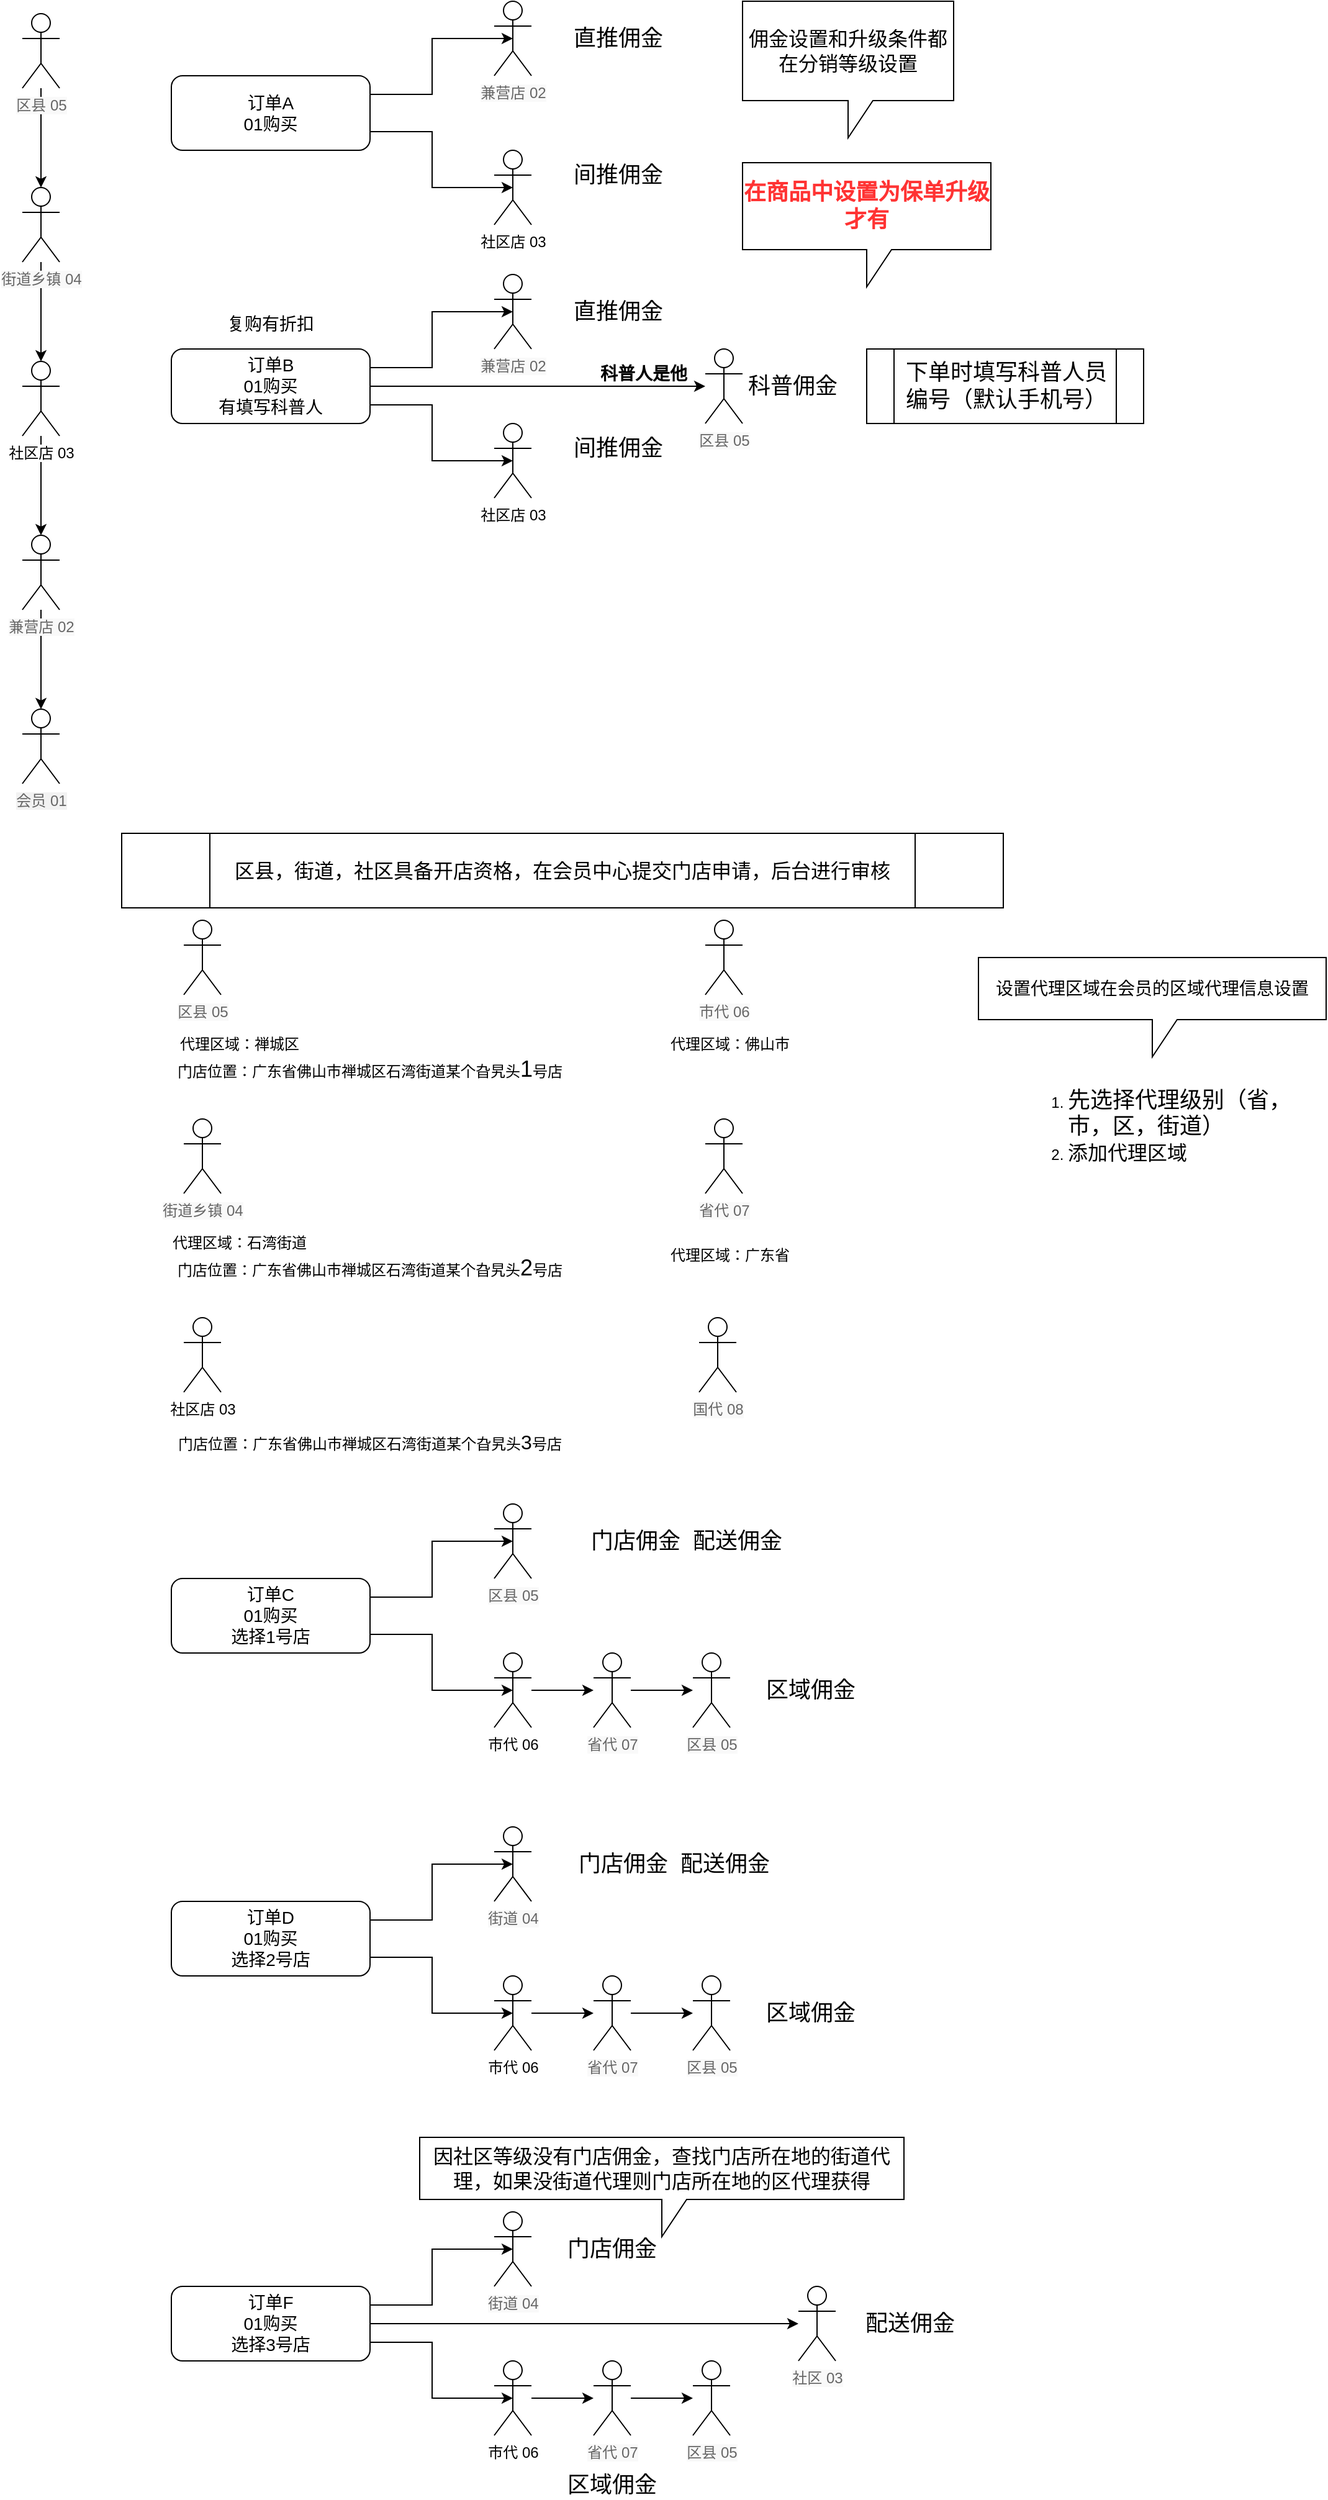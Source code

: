 <mxfile version="12.6.8" type="github">
  <diagram id="_YipPkewyBk34bMuq43o" name="Page-1">
    <mxGraphModel dx="1278" dy="548" grid="1" gridSize="10" guides="1" tooltips="1" connect="1" arrows="1" fold="1" page="1" pageScale="1" pageWidth="1654" pageHeight="2336" math="0" shadow="0">
      <root>
        <mxCell id="0"/>
        <mxCell id="1" parent="0"/>
        <mxCell id="rCLYXN7DCDHgUodaoLz5-3" value="" style="edgeStyle=orthogonalEdgeStyle;rounded=0;orthogonalLoop=1;jettySize=auto;html=1;" parent="1" source="rCLYXN7DCDHgUodaoLz5-1" target="rCLYXN7DCDHgUodaoLz5-2" edge="1">
          <mxGeometry relative="1" as="geometry"/>
        </mxCell>
        <mxCell id="rCLYXN7DCDHgUodaoLz5-1" value="&lt;span style=&quot;color: rgb(102 , 102 , 102) ; background-color: rgb(249 , 249 , 249)&quot;&gt;区县 05&lt;/span&gt;" style="shape=umlActor;verticalLabelPosition=bottom;labelBackgroundColor=#ffffff;verticalAlign=top;html=1;outlineConnect=0;" parent="1" vertex="1">
          <mxGeometry x="80" y="60" width="30" height="60" as="geometry"/>
        </mxCell>
        <mxCell id="rCLYXN7DCDHgUodaoLz5-5" value="" style="edgeStyle=orthogonalEdgeStyle;rounded=0;orthogonalLoop=1;jettySize=auto;html=1;" parent="1" source="rCLYXN7DCDHgUodaoLz5-2" target="rCLYXN7DCDHgUodaoLz5-4" edge="1">
          <mxGeometry relative="1" as="geometry"/>
        </mxCell>
        <mxCell id="rCLYXN7DCDHgUodaoLz5-2" value="&lt;span style=&quot;color: rgb(102 , 102 , 102) ; background-color: rgb(249 , 249 , 249)&quot;&gt;街道乡镇 04&lt;/span&gt;" style="shape=umlActor;verticalLabelPosition=bottom;labelBackgroundColor=#ffffff;verticalAlign=top;html=1;outlineConnect=0;" parent="1" vertex="1">
          <mxGeometry x="80" y="200" width="30" height="60" as="geometry"/>
        </mxCell>
        <mxCell id="rCLYXN7DCDHgUodaoLz5-7" value="" style="edgeStyle=orthogonalEdgeStyle;rounded=0;orthogonalLoop=1;jettySize=auto;html=1;" parent="1" source="rCLYXN7DCDHgUodaoLz5-4" target="rCLYXN7DCDHgUodaoLz5-6" edge="1">
          <mxGeometry relative="1" as="geometry"/>
        </mxCell>
        <mxCell id="rCLYXN7DCDHgUodaoLz5-4" value="社区店 03" style="shape=umlActor;verticalLabelPosition=bottom;labelBackgroundColor=#ffffff;verticalAlign=top;html=1;outlineConnect=0;" parent="1" vertex="1">
          <mxGeometry x="80" y="340" width="30" height="60" as="geometry"/>
        </mxCell>
        <mxCell id="rCLYXN7DCDHgUodaoLz5-9" value="" style="edgeStyle=orthogonalEdgeStyle;rounded=0;orthogonalLoop=1;jettySize=auto;html=1;" parent="1" source="rCLYXN7DCDHgUodaoLz5-6" target="rCLYXN7DCDHgUodaoLz5-8" edge="1">
          <mxGeometry relative="1" as="geometry"/>
        </mxCell>
        <mxCell id="rCLYXN7DCDHgUodaoLz5-6" value="&lt;span style=&quot;color: rgb(102 , 102 , 102) ; background-color: rgb(249 , 249 , 249)&quot;&gt;兼营店 02&lt;/span&gt;" style="shape=umlActor;verticalLabelPosition=bottom;labelBackgroundColor=#ffffff;verticalAlign=top;html=1;outlineConnect=0;" parent="1" vertex="1">
          <mxGeometry x="80" y="480" width="30" height="60" as="geometry"/>
        </mxCell>
        <mxCell id="rCLYXN7DCDHgUodaoLz5-8" value="&lt;span style=&quot;color: rgb(102 , 102 , 102) ; background-color: rgb(242 , 242 , 242)&quot;&gt;会员 01&lt;/span&gt;" style="shape=umlActor;verticalLabelPosition=bottom;labelBackgroundColor=#ffffff;verticalAlign=top;html=1;outlineConnect=0;" parent="1" vertex="1">
          <mxGeometry x="80" y="620" width="30" height="60" as="geometry"/>
        </mxCell>
        <mxCell id="rCLYXN7DCDHgUodaoLz5-15" style="edgeStyle=orthogonalEdgeStyle;rounded=0;orthogonalLoop=1;jettySize=auto;html=1;exitX=1;exitY=0.25;exitDx=0;exitDy=0;entryX=0.5;entryY=0.5;entryDx=0;entryDy=0;entryPerimeter=0;" parent="1" source="rCLYXN7DCDHgUodaoLz5-10" target="rCLYXN7DCDHgUodaoLz5-13" edge="1">
          <mxGeometry relative="1" as="geometry"/>
        </mxCell>
        <mxCell id="rCLYXN7DCDHgUodaoLz5-17" style="edgeStyle=orthogonalEdgeStyle;rounded=0;orthogonalLoop=1;jettySize=auto;html=1;exitX=1;exitY=0.75;exitDx=0;exitDy=0;entryX=0.5;entryY=0.5;entryDx=0;entryDy=0;entryPerimeter=0;" parent="1" source="rCLYXN7DCDHgUodaoLz5-10" target="rCLYXN7DCDHgUodaoLz5-14" edge="1">
          <mxGeometry relative="1" as="geometry">
            <Array as="points">
              <mxPoint x="410" y="155"/>
              <mxPoint x="410" y="200"/>
              <mxPoint x="475" y="200"/>
            </Array>
          </mxGeometry>
        </mxCell>
        <mxCell id="rCLYXN7DCDHgUodaoLz5-10" value="&lt;font style=&quot;font-size: 14px&quot;&gt;订单A&lt;br&gt;01购买&lt;/font&gt;" style="rounded=1;whiteSpace=wrap;html=1;" parent="1" vertex="1">
          <mxGeometry x="200" y="110" width="160" height="60" as="geometry"/>
        </mxCell>
        <mxCell id="rCLYXN7DCDHgUodaoLz5-13" value="&lt;span style=&quot;color: rgb(102 , 102 , 102) ; background-color: rgb(249 , 249 , 249)&quot;&gt;兼营店 02&lt;/span&gt;" style="shape=umlActor;verticalLabelPosition=bottom;labelBackgroundColor=#ffffff;verticalAlign=top;html=1;outlineConnect=0;" parent="1" vertex="1">
          <mxGeometry x="460" y="50" width="30" height="60" as="geometry"/>
        </mxCell>
        <mxCell id="rCLYXN7DCDHgUodaoLz5-14" value="社区店 03" style="shape=umlActor;verticalLabelPosition=bottom;labelBackgroundColor=#ffffff;verticalAlign=top;html=1;outlineConnect=0;" parent="1" vertex="1">
          <mxGeometry x="460" y="170" width="30" height="60" as="geometry"/>
        </mxCell>
        <mxCell id="rCLYXN7DCDHgUodaoLz5-19" value="&lt;font style=&quot;font-size: 18px&quot;&gt;直推佣金&lt;/font&gt;" style="text;html=1;strokeColor=none;fillColor=none;align=center;verticalAlign=middle;whiteSpace=wrap;rounded=0;" parent="1" vertex="1">
          <mxGeometry x="520" y="70" width="80" height="20" as="geometry"/>
        </mxCell>
        <mxCell id="rCLYXN7DCDHgUodaoLz5-20" value="&lt;font style=&quot;font-size: 18px&quot;&gt;间推佣金&lt;/font&gt;" style="text;html=1;strokeColor=none;fillColor=none;align=center;verticalAlign=middle;whiteSpace=wrap;rounded=0;" parent="1" vertex="1">
          <mxGeometry x="520" y="180" width="80" height="20" as="geometry"/>
        </mxCell>
        <mxCell id="rCLYXN7DCDHgUodaoLz5-21" style="edgeStyle=orthogonalEdgeStyle;rounded=0;orthogonalLoop=1;jettySize=auto;html=1;exitX=1;exitY=0.25;exitDx=0;exitDy=0;entryX=0.5;entryY=0.5;entryDx=0;entryDy=0;entryPerimeter=0;" parent="1" source="rCLYXN7DCDHgUodaoLz5-23" target="rCLYXN7DCDHgUodaoLz5-24" edge="1">
          <mxGeometry relative="1" as="geometry"/>
        </mxCell>
        <mxCell id="rCLYXN7DCDHgUodaoLz5-22" style="edgeStyle=orthogonalEdgeStyle;rounded=0;orthogonalLoop=1;jettySize=auto;html=1;exitX=1;exitY=0.75;exitDx=0;exitDy=0;entryX=0.5;entryY=0.5;entryDx=0;entryDy=0;entryPerimeter=0;" parent="1" source="rCLYXN7DCDHgUodaoLz5-23" target="rCLYXN7DCDHgUodaoLz5-25" edge="1">
          <mxGeometry relative="1" as="geometry">
            <Array as="points">
              <mxPoint x="410" y="375"/>
              <mxPoint x="410" y="420"/>
              <mxPoint x="475" y="420"/>
            </Array>
          </mxGeometry>
        </mxCell>
        <mxCell id="rCLYXN7DCDHgUodaoLz5-29" style="edgeStyle=orthogonalEdgeStyle;rounded=0;orthogonalLoop=1;jettySize=auto;html=1;exitX=1;exitY=0.5;exitDx=0;exitDy=0;" parent="1" source="rCLYXN7DCDHgUodaoLz5-23" target="rCLYXN7DCDHgUodaoLz5-28" edge="1">
          <mxGeometry relative="1" as="geometry"/>
        </mxCell>
        <mxCell id="rCLYXN7DCDHgUodaoLz5-30" value="&lt;font style=&quot;font-size: 14px&quot;&gt;&lt;b&gt;科普人是他&lt;/b&gt;&lt;/font&gt;" style="text;html=1;align=center;verticalAlign=middle;resizable=0;points=[];labelBackgroundColor=#ffffff;" parent="rCLYXN7DCDHgUodaoLz5-29" vertex="1" connectable="0">
          <mxGeometry x="0.123" y="-2" relative="1" as="geometry">
            <mxPoint x="68" y="-12" as="offset"/>
          </mxGeometry>
        </mxCell>
        <mxCell id="rCLYXN7DCDHgUodaoLz5-23" value="&lt;font style=&quot;font-size: 14px&quot;&gt;订单B&lt;br&gt;01购买&lt;br&gt;有填写科普人&lt;/font&gt;" style="rounded=1;whiteSpace=wrap;html=1;" parent="1" vertex="1">
          <mxGeometry x="200" y="330" width="160" height="60" as="geometry"/>
        </mxCell>
        <mxCell id="rCLYXN7DCDHgUodaoLz5-24" value="&lt;span style=&quot;color: rgb(102 , 102 , 102) ; background-color: rgb(249 , 249 , 249)&quot;&gt;兼营店 02&lt;/span&gt;" style="shape=umlActor;verticalLabelPosition=bottom;labelBackgroundColor=#ffffff;verticalAlign=top;html=1;outlineConnect=0;" parent="1" vertex="1">
          <mxGeometry x="460" y="270" width="30" height="60" as="geometry"/>
        </mxCell>
        <mxCell id="rCLYXN7DCDHgUodaoLz5-25" value="社区店 03" style="shape=umlActor;verticalLabelPosition=bottom;labelBackgroundColor=#ffffff;verticalAlign=top;html=1;outlineConnect=0;" parent="1" vertex="1">
          <mxGeometry x="460" y="390" width="30" height="60" as="geometry"/>
        </mxCell>
        <mxCell id="rCLYXN7DCDHgUodaoLz5-26" value="&lt;font style=&quot;font-size: 18px&quot;&gt;直推佣金&lt;/font&gt;" style="text;html=1;strokeColor=none;fillColor=none;align=center;verticalAlign=middle;whiteSpace=wrap;rounded=0;" parent="1" vertex="1">
          <mxGeometry x="520" y="290" width="80" height="20" as="geometry"/>
        </mxCell>
        <mxCell id="rCLYXN7DCDHgUodaoLz5-27" value="&lt;font style=&quot;font-size: 18px&quot;&gt;间推佣金&lt;/font&gt;" style="text;html=1;strokeColor=none;fillColor=none;align=center;verticalAlign=middle;whiteSpace=wrap;rounded=0;" parent="1" vertex="1">
          <mxGeometry x="520" y="400" width="80" height="20" as="geometry"/>
        </mxCell>
        <mxCell id="rCLYXN7DCDHgUodaoLz5-28" value="&lt;span style=&quot;color: rgb(102 , 102 , 102) ; background-color: rgb(249 , 249 , 249)&quot;&gt;区县 05&lt;/span&gt;" style="shape=umlActor;verticalLabelPosition=bottom;labelBackgroundColor=#ffffff;verticalAlign=top;html=1;outlineConnect=0;" parent="1" vertex="1">
          <mxGeometry x="630" y="330" width="30" height="60" as="geometry"/>
        </mxCell>
        <mxCell id="rCLYXN7DCDHgUodaoLz5-31" value="&lt;font style=&quot;font-size: 18px&quot;&gt;科普佣金&lt;/font&gt;" style="text;html=1;align=center;verticalAlign=middle;resizable=0;points=[];autosize=1;" parent="1" vertex="1">
          <mxGeometry x="655" y="350" width="90" height="20" as="geometry"/>
        </mxCell>
        <mxCell id="rCLYXN7DCDHgUodaoLz5-34" value="&lt;font style=&quot;font-size: 14px&quot;&gt;复购有折扣&lt;/font&gt;" style="text;html=1;strokeColor=none;fillColor=none;align=center;verticalAlign=middle;whiteSpace=wrap;rounded=0;" parent="1" vertex="1">
          <mxGeometry x="240" y="300" width="80" height="20" as="geometry"/>
        </mxCell>
        <mxCell id="rCLYXN7DCDHgUodaoLz5-37" value="&lt;span style=&quot;color: rgb(102 , 102 , 102) ; background-color: rgb(249 , 249 , 249)&quot;&gt;区县 05&lt;/span&gt;" style="shape=umlActor;verticalLabelPosition=bottom;labelBackgroundColor=#ffffff;verticalAlign=top;html=1;outlineConnect=0;" parent="1" vertex="1">
          <mxGeometry x="210" y="790" width="30" height="60" as="geometry"/>
        </mxCell>
        <mxCell id="rCLYXN7DCDHgUodaoLz5-38" value="&lt;span style=&quot;color: rgb(102 , 102 , 102) ; background-color: rgb(249 , 249 , 249)&quot;&gt;街道乡镇 04&lt;/span&gt;" style="shape=umlActor;verticalLabelPosition=bottom;labelBackgroundColor=#ffffff;verticalAlign=top;html=1;outlineConnect=0;" parent="1" vertex="1">
          <mxGeometry x="210" y="950" width="30" height="60" as="geometry"/>
        </mxCell>
        <mxCell id="rCLYXN7DCDHgUodaoLz5-39" value="社区店 03" style="shape=umlActor;verticalLabelPosition=bottom;labelBackgroundColor=#ffffff;verticalAlign=top;html=1;outlineConnect=0;" parent="1" vertex="1">
          <mxGeometry x="210" y="1110" width="30" height="60" as="geometry"/>
        </mxCell>
        <mxCell id="rCLYXN7DCDHgUodaoLz5-41" value="&lt;span style=&quot;font-size: 18px ; white-space: normal&quot;&gt;下单时填写&lt;/span&gt;&lt;span style=&quot;font-size: 18px ; white-space: normal&quot;&gt;科普人员编号（默认手机号）&lt;/span&gt;" style="shape=process;whiteSpace=wrap;html=1;backgroundOutline=1;" parent="1" vertex="1">
          <mxGeometry x="760" y="330" width="223" height="60" as="geometry"/>
        </mxCell>
        <mxCell id="rCLYXN7DCDHgUodaoLz5-42" value="&lt;font size=&quot;3&quot;&gt;区县，街道，社区具备开店资格，在会员中心提交门店申请，后台进行审核&lt;/font&gt;" style="shape=process;whiteSpace=wrap;html=1;backgroundOutline=1;" parent="1" vertex="1">
          <mxGeometry x="160" y="720" width="710" height="60" as="geometry"/>
        </mxCell>
        <mxCell id="rCLYXN7DCDHgUodaoLz5-45" value="&lt;font style=&quot;font-size: 14px&quot;&gt;设置代理区域在会员的区域代理信息设置&lt;/font&gt;" style="shape=callout;whiteSpace=wrap;html=1;perimeter=calloutPerimeter;" parent="1" vertex="1">
          <mxGeometry x="850" y="820" width="280" height="80" as="geometry"/>
        </mxCell>
        <mxCell id="rCLYXN7DCDHgUodaoLz5-48" value="&lt;ol&gt;&lt;li&gt;&lt;font style=&quot;font-size: 18px&quot;&gt;先选择代理级别（省，市，区，街道）&lt;/font&gt;&lt;/li&gt;&lt;li&gt;&lt;font size=&quot;3&quot;&gt;添加代理区域&lt;/font&gt;&lt;/li&gt;&lt;/ol&gt;" style="text;strokeColor=none;fillColor=none;html=1;whiteSpace=wrap;verticalAlign=middle;overflow=hidden;" parent="1" vertex="1">
          <mxGeometry x="880" y="910" width="240" height="80" as="geometry"/>
        </mxCell>
        <mxCell id="rCLYXN7DCDHgUodaoLz5-49" value="&lt;font size=&quot;3&quot;&gt;佣金设置和升级条件都在分销等级设置&lt;/font&gt;" style="shape=callout;whiteSpace=wrap;html=1;perimeter=calloutPerimeter;" parent="1" vertex="1">
          <mxGeometry x="660" y="50" width="170" height="110" as="geometry"/>
        </mxCell>
        <mxCell id="rCLYXN7DCDHgUodaoLz5-50" value="代理区域：禅城区" style="text;html=1;strokeColor=none;fillColor=none;align=center;verticalAlign=middle;whiteSpace=wrap;rounded=0;" parent="1" vertex="1">
          <mxGeometry x="200" y="880" width="110" height="20" as="geometry"/>
        </mxCell>
        <mxCell id="rCLYXN7DCDHgUodaoLz5-51" value="代理区域：石湾街道" style="text;html=1;strokeColor=none;fillColor=none;align=center;verticalAlign=middle;whiteSpace=wrap;rounded=0;" parent="1" vertex="1">
          <mxGeometry x="200" y="1040" width="110" height="20" as="geometry"/>
        </mxCell>
        <mxCell id="rCLYXN7DCDHgUodaoLz5-52" value="门店位置：广东省佛山市禅城区石湾街道某个旮旯头&lt;font style=&quot;font-size: 18px&quot;&gt;1&lt;/font&gt;号店" style="text;html=1;strokeColor=none;fillColor=none;align=center;verticalAlign=middle;whiteSpace=wrap;rounded=0;" parent="1" vertex="1">
          <mxGeometry x="200" y="900" width="320" height="20" as="geometry"/>
        </mxCell>
        <mxCell id="rCLYXN7DCDHgUodaoLz5-54" value="门店位置：广东省佛山市禅城区石湾街道某个旮旯头&lt;font style=&quot;font-size: 18px&quot;&gt;2&lt;/font&gt;号店" style="text;html=1;strokeColor=none;fillColor=none;align=center;verticalAlign=middle;whiteSpace=wrap;rounded=0;" parent="1" vertex="1">
          <mxGeometry x="200" y="1060" width="320" height="20" as="geometry"/>
        </mxCell>
        <mxCell id="rCLYXN7DCDHgUodaoLz5-55" value="门店位置：广东省佛山市禅城区石湾街道某个旮旯头&lt;font size=&quot;3&quot;&gt;3&lt;/font&gt;号店" style="text;html=1;strokeColor=none;fillColor=none;align=center;verticalAlign=middle;whiteSpace=wrap;rounded=0;" parent="1" vertex="1">
          <mxGeometry x="200" y="1200" width="320" height="20" as="geometry"/>
        </mxCell>
        <mxCell id="rCLYXN7DCDHgUodaoLz5-56" value="&lt;span style=&quot;color: rgb(102 , 102 , 102) ; background-color: rgb(249 , 249 , 249)&quot;&gt;市代 06&lt;/span&gt;" style="shape=umlActor;verticalLabelPosition=bottom;labelBackgroundColor=#ffffff;verticalAlign=top;html=1;outlineConnect=0;" parent="1" vertex="1">
          <mxGeometry x="630" y="790" width="30" height="60" as="geometry"/>
        </mxCell>
        <mxCell id="rCLYXN7DCDHgUodaoLz5-60" value="&lt;font color=&quot;#666666&quot;&gt;&lt;span style=&quot;background-color: rgb(249 , 249 , 249)&quot;&gt;省代 07&lt;/span&gt;&lt;/font&gt;" style="shape=umlActor;verticalLabelPosition=bottom;labelBackgroundColor=#ffffff;verticalAlign=top;html=1;outlineConnect=0;" parent="1" vertex="1">
          <mxGeometry x="630" y="950" width="30" height="60" as="geometry"/>
        </mxCell>
        <mxCell id="rCLYXN7DCDHgUodaoLz5-62" value="代理区域：佛山市" style="text;html=1;strokeColor=none;fillColor=none;align=center;verticalAlign=middle;whiteSpace=wrap;rounded=0;" parent="1" vertex="1">
          <mxGeometry x="595" y="880" width="110" height="20" as="geometry"/>
        </mxCell>
        <mxCell id="rCLYXN7DCDHgUodaoLz5-63" value="代理区域：广东省" style="text;html=1;strokeColor=none;fillColor=none;align=center;verticalAlign=middle;whiteSpace=wrap;rounded=0;" parent="1" vertex="1">
          <mxGeometry x="595" y="1050" width="110" height="20" as="geometry"/>
        </mxCell>
        <mxCell id="rCLYXN7DCDHgUodaoLz5-64" style="edgeStyle=orthogonalEdgeStyle;rounded=0;orthogonalLoop=1;jettySize=auto;html=1;exitX=1;exitY=0.25;exitDx=0;exitDy=0;entryX=0.5;entryY=0.5;entryDx=0;entryDy=0;entryPerimeter=0;" parent="1" source="rCLYXN7DCDHgUodaoLz5-68" target="rCLYXN7DCDHgUodaoLz5-69" edge="1">
          <mxGeometry relative="1" as="geometry"/>
        </mxCell>
        <mxCell id="rCLYXN7DCDHgUodaoLz5-65" style="edgeStyle=orthogonalEdgeStyle;rounded=0;orthogonalLoop=1;jettySize=auto;html=1;exitX=1;exitY=0.75;exitDx=0;exitDy=0;entryX=0.5;entryY=0.5;entryDx=0;entryDy=0;entryPerimeter=0;" parent="1" source="rCLYXN7DCDHgUodaoLz5-68" target="rCLYXN7DCDHgUodaoLz5-70" edge="1">
          <mxGeometry relative="1" as="geometry">
            <Array as="points">
              <mxPoint x="410" y="1365"/>
              <mxPoint x="410" y="1410"/>
              <mxPoint x="475" y="1410"/>
            </Array>
          </mxGeometry>
        </mxCell>
        <mxCell id="rCLYXN7DCDHgUodaoLz5-68" value="&lt;font style=&quot;font-size: 14px&quot;&gt;订单C&lt;br&gt;01购买&lt;br&gt;选择1号店&lt;br&gt;&lt;/font&gt;" style="rounded=1;whiteSpace=wrap;html=1;" parent="1" vertex="1">
          <mxGeometry x="200" y="1320" width="160" height="60" as="geometry"/>
        </mxCell>
        <mxCell id="rCLYXN7DCDHgUodaoLz5-69" value="&lt;span style=&quot;color: rgb(102 , 102 , 102) ; background-color: rgb(249 , 249 , 249)&quot;&gt;区县 05&lt;/span&gt;" style="shape=umlActor;verticalLabelPosition=bottom;labelBackgroundColor=#ffffff;verticalAlign=top;html=1;outlineConnect=0;" parent="1" vertex="1">
          <mxGeometry x="460" y="1260" width="30" height="60" as="geometry"/>
        </mxCell>
        <mxCell id="rCLYXN7DCDHgUodaoLz5-82" value="" style="edgeStyle=orthogonalEdgeStyle;rounded=0;orthogonalLoop=1;jettySize=auto;html=1;" parent="1" source="rCLYXN7DCDHgUodaoLz5-70" target="rCLYXN7DCDHgUodaoLz5-73" edge="1">
          <mxGeometry relative="1" as="geometry"/>
        </mxCell>
        <mxCell id="rCLYXN7DCDHgUodaoLz5-70" value="市代 06" style="shape=umlActor;verticalLabelPosition=bottom;labelBackgroundColor=#ffffff;verticalAlign=top;html=1;outlineConnect=0;" parent="1" vertex="1">
          <mxGeometry x="460" y="1380" width="30" height="60" as="geometry"/>
        </mxCell>
        <mxCell id="rCLYXN7DCDHgUodaoLz5-71" value="&lt;span style=&quot;font-size: 18px&quot;&gt;门店佣金&amp;nbsp; 配送佣金&lt;/span&gt;" style="text;html=1;strokeColor=none;fillColor=none;align=center;verticalAlign=middle;whiteSpace=wrap;rounded=0;" parent="1" vertex="1">
          <mxGeometry x="520" y="1280" width="190" height="20" as="geometry"/>
        </mxCell>
        <mxCell id="rCLYXN7DCDHgUodaoLz5-84" value="" style="edgeStyle=orthogonalEdgeStyle;rounded=0;orthogonalLoop=1;jettySize=auto;html=1;" parent="1" source="rCLYXN7DCDHgUodaoLz5-73" target="rCLYXN7DCDHgUodaoLz5-83" edge="1">
          <mxGeometry relative="1" as="geometry"/>
        </mxCell>
        <mxCell id="rCLYXN7DCDHgUodaoLz5-73" value="&lt;font color=&quot;#666666&quot;&gt;&lt;span style=&quot;background-color: rgb(249 , 249 , 249)&quot;&gt;省代 07&lt;/span&gt;&lt;/font&gt;" style="shape=umlActor;verticalLabelPosition=bottom;labelBackgroundColor=#ffffff;verticalAlign=top;html=1;outlineConnect=0;" parent="1" vertex="1">
          <mxGeometry x="540" y="1380" width="30" height="60" as="geometry"/>
        </mxCell>
        <mxCell id="rCLYXN7DCDHgUodaoLz5-79" value="&lt;span style=&quot;font-size: 18px&quot;&gt;区域佣金&lt;/span&gt;" style="text;html=1;strokeColor=none;fillColor=none;align=center;verticalAlign=middle;whiteSpace=wrap;rounded=0;" parent="1" vertex="1">
          <mxGeometry x="670" y="1400" width="90" height="20" as="geometry"/>
        </mxCell>
        <mxCell id="rCLYXN7DCDHgUodaoLz5-80" value="&lt;font color=&quot;#666666&quot;&gt;&lt;span style=&quot;background-color: rgb(249 , 249 , 249)&quot;&gt;国代 08&lt;/span&gt;&lt;/font&gt;" style="shape=umlActor;verticalLabelPosition=bottom;labelBackgroundColor=#ffffff;verticalAlign=top;html=1;outlineConnect=0;" parent="1" vertex="1">
          <mxGeometry x="625" y="1110" width="30" height="60" as="geometry"/>
        </mxCell>
        <mxCell id="rCLYXN7DCDHgUodaoLz5-83" value="&lt;span style=&quot;color: rgb(102 , 102 , 102) ; background-color: rgb(249 , 249 , 249)&quot;&gt;区县 05&lt;/span&gt;" style="shape=umlActor;verticalLabelPosition=bottom;labelBackgroundColor=#ffffff;verticalAlign=top;html=1;outlineConnect=0;" parent="1" vertex="1">
          <mxGeometry x="620" y="1380" width="30" height="60" as="geometry"/>
        </mxCell>
        <mxCell id="rCLYXN7DCDHgUodaoLz5-87" style="edgeStyle=orthogonalEdgeStyle;rounded=0;orthogonalLoop=1;jettySize=auto;html=1;exitX=1;exitY=0.25;exitDx=0;exitDy=0;entryX=0.5;entryY=0.5;entryDx=0;entryDy=0;entryPerimeter=0;" parent="1" source="rCLYXN7DCDHgUodaoLz5-89" target="rCLYXN7DCDHgUodaoLz5-90" edge="1">
          <mxGeometry relative="1" as="geometry"/>
        </mxCell>
        <mxCell id="rCLYXN7DCDHgUodaoLz5-88" style="edgeStyle=orthogonalEdgeStyle;rounded=0;orthogonalLoop=1;jettySize=auto;html=1;exitX=1;exitY=0.75;exitDx=0;exitDy=0;entryX=0.5;entryY=0.5;entryDx=0;entryDy=0;entryPerimeter=0;" parent="1" source="rCLYXN7DCDHgUodaoLz5-89" target="rCLYXN7DCDHgUodaoLz5-92" edge="1">
          <mxGeometry relative="1" as="geometry">
            <Array as="points">
              <mxPoint x="410" y="1625"/>
              <mxPoint x="410" y="1670"/>
              <mxPoint x="475" y="1670"/>
            </Array>
          </mxGeometry>
        </mxCell>
        <mxCell id="rCLYXN7DCDHgUodaoLz5-89" value="&lt;font style=&quot;font-size: 14px&quot;&gt;订单D&lt;br&gt;01购买&lt;br&gt;选择2号店&lt;br&gt;&lt;/font&gt;" style="rounded=1;whiteSpace=wrap;html=1;" parent="1" vertex="1">
          <mxGeometry x="200" y="1580" width="160" height="60" as="geometry"/>
        </mxCell>
        <mxCell id="rCLYXN7DCDHgUodaoLz5-90" value="&lt;span style=&quot;color: rgb(102 , 102 , 102) ; background-color: rgb(249 , 249 , 249)&quot;&gt;街道 04&lt;/span&gt;" style="shape=umlActor;verticalLabelPosition=bottom;labelBackgroundColor=#ffffff;verticalAlign=top;html=1;outlineConnect=0;" parent="1" vertex="1">
          <mxGeometry x="460" y="1520" width="30" height="60" as="geometry"/>
        </mxCell>
        <mxCell id="rCLYXN7DCDHgUodaoLz5-91" value="" style="edgeStyle=orthogonalEdgeStyle;rounded=0;orthogonalLoop=1;jettySize=auto;html=1;" parent="1" source="rCLYXN7DCDHgUodaoLz5-92" target="rCLYXN7DCDHgUodaoLz5-95" edge="1">
          <mxGeometry relative="1" as="geometry"/>
        </mxCell>
        <mxCell id="rCLYXN7DCDHgUodaoLz5-92" value="市代 06" style="shape=umlActor;verticalLabelPosition=bottom;labelBackgroundColor=#ffffff;verticalAlign=top;html=1;outlineConnect=0;" parent="1" vertex="1">
          <mxGeometry x="460" y="1640" width="30" height="60" as="geometry"/>
        </mxCell>
        <mxCell id="rCLYXN7DCDHgUodaoLz5-93" value="&lt;span style=&quot;font-size: 18px&quot;&gt;门店佣金&amp;nbsp; 配送佣金&lt;/span&gt;" style="text;html=1;strokeColor=none;fillColor=none;align=center;verticalAlign=middle;whiteSpace=wrap;rounded=0;" parent="1" vertex="1">
          <mxGeometry x="510" y="1540" width="190" height="20" as="geometry"/>
        </mxCell>
        <mxCell id="rCLYXN7DCDHgUodaoLz5-94" value="" style="edgeStyle=orthogonalEdgeStyle;rounded=0;orthogonalLoop=1;jettySize=auto;html=1;" parent="1" source="rCLYXN7DCDHgUodaoLz5-95" target="rCLYXN7DCDHgUodaoLz5-97" edge="1">
          <mxGeometry relative="1" as="geometry"/>
        </mxCell>
        <mxCell id="rCLYXN7DCDHgUodaoLz5-95" value="&lt;font color=&quot;#666666&quot;&gt;&lt;span style=&quot;background-color: rgb(249 , 249 , 249)&quot;&gt;省代 07&lt;/span&gt;&lt;/font&gt;" style="shape=umlActor;verticalLabelPosition=bottom;labelBackgroundColor=#ffffff;verticalAlign=top;html=1;outlineConnect=0;" parent="1" vertex="1">
          <mxGeometry x="540" y="1640" width="30" height="60" as="geometry"/>
        </mxCell>
        <mxCell id="rCLYXN7DCDHgUodaoLz5-96" value="&lt;span style=&quot;font-size: 18px&quot;&gt;区域佣金&lt;/span&gt;" style="text;html=1;strokeColor=none;fillColor=none;align=center;verticalAlign=middle;whiteSpace=wrap;rounded=0;" parent="1" vertex="1">
          <mxGeometry x="670" y="1660" width="90" height="20" as="geometry"/>
        </mxCell>
        <mxCell id="rCLYXN7DCDHgUodaoLz5-97" value="&lt;span style=&quot;color: rgb(102 , 102 , 102) ; background-color: rgb(249 , 249 , 249)&quot;&gt;区县 05&lt;/span&gt;" style="shape=umlActor;verticalLabelPosition=bottom;labelBackgroundColor=#ffffff;verticalAlign=top;html=1;outlineConnect=0;" parent="1" vertex="1">
          <mxGeometry x="620" y="1640" width="30" height="60" as="geometry"/>
        </mxCell>
        <mxCell id="rCLYXN7DCDHgUodaoLz5-98" style="edgeStyle=orthogonalEdgeStyle;rounded=0;orthogonalLoop=1;jettySize=auto;html=1;exitX=1;exitY=0.25;exitDx=0;exitDy=0;entryX=0.5;entryY=0.5;entryDx=0;entryDy=0;entryPerimeter=0;" parent="1" source="rCLYXN7DCDHgUodaoLz5-100" target="rCLYXN7DCDHgUodaoLz5-101" edge="1">
          <mxGeometry relative="1" as="geometry"/>
        </mxCell>
        <mxCell id="rCLYXN7DCDHgUodaoLz5-99" style="edgeStyle=orthogonalEdgeStyle;rounded=0;orthogonalLoop=1;jettySize=auto;html=1;exitX=1;exitY=0.75;exitDx=0;exitDy=0;entryX=0.5;entryY=0.5;entryDx=0;entryDy=0;entryPerimeter=0;" parent="1" source="rCLYXN7DCDHgUodaoLz5-100" target="rCLYXN7DCDHgUodaoLz5-103" edge="1">
          <mxGeometry relative="1" as="geometry">
            <Array as="points">
              <mxPoint x="410" y="1935"/>
              <mxPoint x="410" y="1980"/>
              <mxPoint x="475" y="1980"/>
            </Array>
          </mxGeometry>
        </mxCell>
        <mxCell id="rCLYXN7DCDHgUodaoLz5-110" style="edgeStyle=orthogonalEdgeStyle;rounded=0;orthogonalLoop=1;jettySize=auto;html=1;exitX=1;exitY=0.5;exitDx=0;exitDy=0;" parent="1" source="rCLYXN7DCDHgUodaoLz5-100" target="rCLYXN7DCDHgUodaoLz5-109" edge="1">
          <mxGeometry relative="1" as="geometry"/>
        </mxCell>
        <mxCell id="rCLYXN7DCDHgUodaoLz5-100" value="&lt;font style=&quot;font-size: 14px&quot;&gt;订单F&lt;br&gt;01购买&lt;br&gt;选择3号店&lt;br&gt;&lt;/font&gt;" style="rounded=1;whiteSpace=wrap;html=1;" parent="1" vertex="1">
          <mxGeometry x="200" y="1890" width="160" height="60" as="geometry"/>
        </mxCell>
        <mxCell id="rCLYXN7DCDHgUodaoLz5-101" value="&lt;span style=&quot;color: rgb(102 , 102 , 102) ; background-color: rgb(249 , 249 , 249)&quot;&gt;街道 04&lt;/span&gt;" style="shape=umlActor;verticalLabelPosition=bottom;labelBackgroundColor=#ffffff;verticalAlign=top;html=1;outlineConnect=0;" parent="1" vertex="1">
          <mxGeometry x="460" y="1830" width="30" height="60" as="geometry"/>
        </mxCell>
        <mxCell id="rCLYXN7DCDHgUodaoLz5-102" value="" style="edgeStyle=orthogonalEdgeStyle;rounded=0;orthogonalLoop=1;jettySize=auto;html=1;" parent="1" source="rCLYXN7DCDHgUodaoLz5-103" target="rCLYXN7DCDHgUodaoLz5-106" edge="1">
          <mxGeometry relative="1" as="geometry"/>
        </mxCell>
        <mxCell id="rCLYXN7DCDHgUodaoLz5-103" value="市代 06" style="shape=umlActor;verticalLabelPosition=bottom;labelBackgroundColor=#ffffff;verticalAlign=top;html=1;outlineConnect=0;" parent="1" vertex="1">
          <mxGeometry x="460" y="1950" width="30" height="60" as="geometry"/>
        </mxCell>
        <mxCell id="rCLYXN7DCDHgUodaoLz5-104" value="&lt;span style=&quot;font-size: 18px&quot;&gt;门店佣金&lt;/span&gt;" style="text;html=1;strokeColor=none;fillColor=none;align=center;verticalAlign=middle;whiteSpace=wrap;rounded=0;" parent="1" vertex="1">
          <mxGeometry x="510" y="1850" width="90" height="20" as="geometry"/>
        </mxCell>
        <mxCell id="rCLYXN7DCDHgUodaoLz5-105" value="" style="edgeStyle=orthogonalEdgeStyle;rounded=0;orthogonalLoop=1;jettySize=auto;html=1;" parent="1" source="rCLYXN7DCDHgUodaoLz5-106" target="rCLYXN7DCDHgUodaoLz5-108" edge="1">
          <mxGeometry relative="1" as="geometry"/>
        </mxCell>
        <mxCell id="rCLYXN7DCDHgUodaoLz5-106" value="&lt;font color=&quot;#666666&quot;&gt;&lt;span style=&quot;background-color: rgb(249 , 249 , 249)&quot;&gt;省代 07&lt;/span&gt;&lt;/font&gt;" style="shape=umlActor;verticalLabelPosition=bottom;labelBackgroundColor=#ffffff;verticalAlign=top;html=1;outlineConnect=0;" parent="1" vertex="1">
          <mxGeometry x="540" y="1950" width="30" height="60" as="geometry"/>
        </mxCell>
        <mxCell id="rCLYXN7DCDHgUodaoLz5-107" value="&lt;span style=&quot;font-size: 18px&quot;&gt;区域佣金&lt;/span&gt;" style="text;html=1;strokeColor=none;fillColor=none;align=center;verticalAlign=middle;whiteSpace=wrap;rounded=0;" parent="1" vertex="1">
          <mxGeometry x="510" y="2040" width="90" height="20" as="geometry"/>
        </mxCell>
        <mxCell id="rCLYXN7DCDHgUodaoLz5-108" value="&lt;span style=&quot;color: rgb(102 , 102 , 102) ; background-color: rgb(249 , 249 , 249)&quot;&gt;区县 05&lt;/span&gt;" style="shape=umlActor;verticalLabelPosition=bottom;labelBackgroundColor=#ffffff;verticalAlign=top;html=1;outlineConnect=0;" parent="1" vertex="1">
          <mxGeometry x="620" y="1950" width="30" height="60" as="geometry"/>
        </mxCell>
        <mxCell id="rCLYXN7DCDHgUodaoLz5-109" value="&lt;font color=&quot;#666666&quot;&gt;&lt;span style=&quot;background-color: rgb(249 , 249 , 249)&quot;&gt;社区 03&lt;/span&gt;&lt;/font&gt;" style="shape=umlActor;verticalLabelPosition=bottom;labelBackgroundColor=#ffffff;verticalAlign=top;html=1;outlineConnect=0;" parent="1" vertex="1">
          <mxGeometry x="705" y="1890" width="30" height="60" as="geometry"/>
        </mxCell>
        <mxCell id="rCLYXN7DCDHgUodaoLz5-113" value="&lt;span style=&quot;font-size: 18px&quot;&gt;配送佣金&lt;/span&gt;" style="text;html=1;strokeColor=none;fillColor=none;align=center;verticalAlign=middle;whiteSpace=wrap;rounded=0;" parent="1" vertex="1">
          <mxGeometry x="750" y="1910" width="90" height="20" as="geometry"/>
        </mxCell>
        <mxCell id="rCLYXN7DCDHgUodaoLz5-114" value="&lt;font size=&quot;3&quot;&gt;因社区等级没有门店佣金，查找门店所在地的街道代理，如果没街道代理则门店所在地的区代理获得&lt;/font&gt;" style="shape=callout;whiteSpace=wrap;html=1;perimeter=calloutPerimeter;" parent="1" vertex="1">
          <mxGeometry x="400" y="1770" width="390" height="80" as="geometry"/>
        </mxCell>
        <mxCell id="AteODEBrBmXERU6m-dq5-1" value="&lt;font style=&quot;font-size: 18px&quot; color=&quot;#ff3333&quot;&gt;&lt;b style=&quot;background-color: rgb(255 , 255 , 255)&quot;&gt;在商品中设置为保单升级才有&lt;/b&gt;&lt;/font&gt;" style="shape=callout;whiteSpace=wrap;html=1;perimeter=calloutPerimeter;" vertex="1" parent="1">
          <mxGeometry x="660" y="180" width="200" height="100" as="geometry"/>
        </mxCell>
      </root>
    </mxGraphModel>
  </diagram>
</mxfile>
